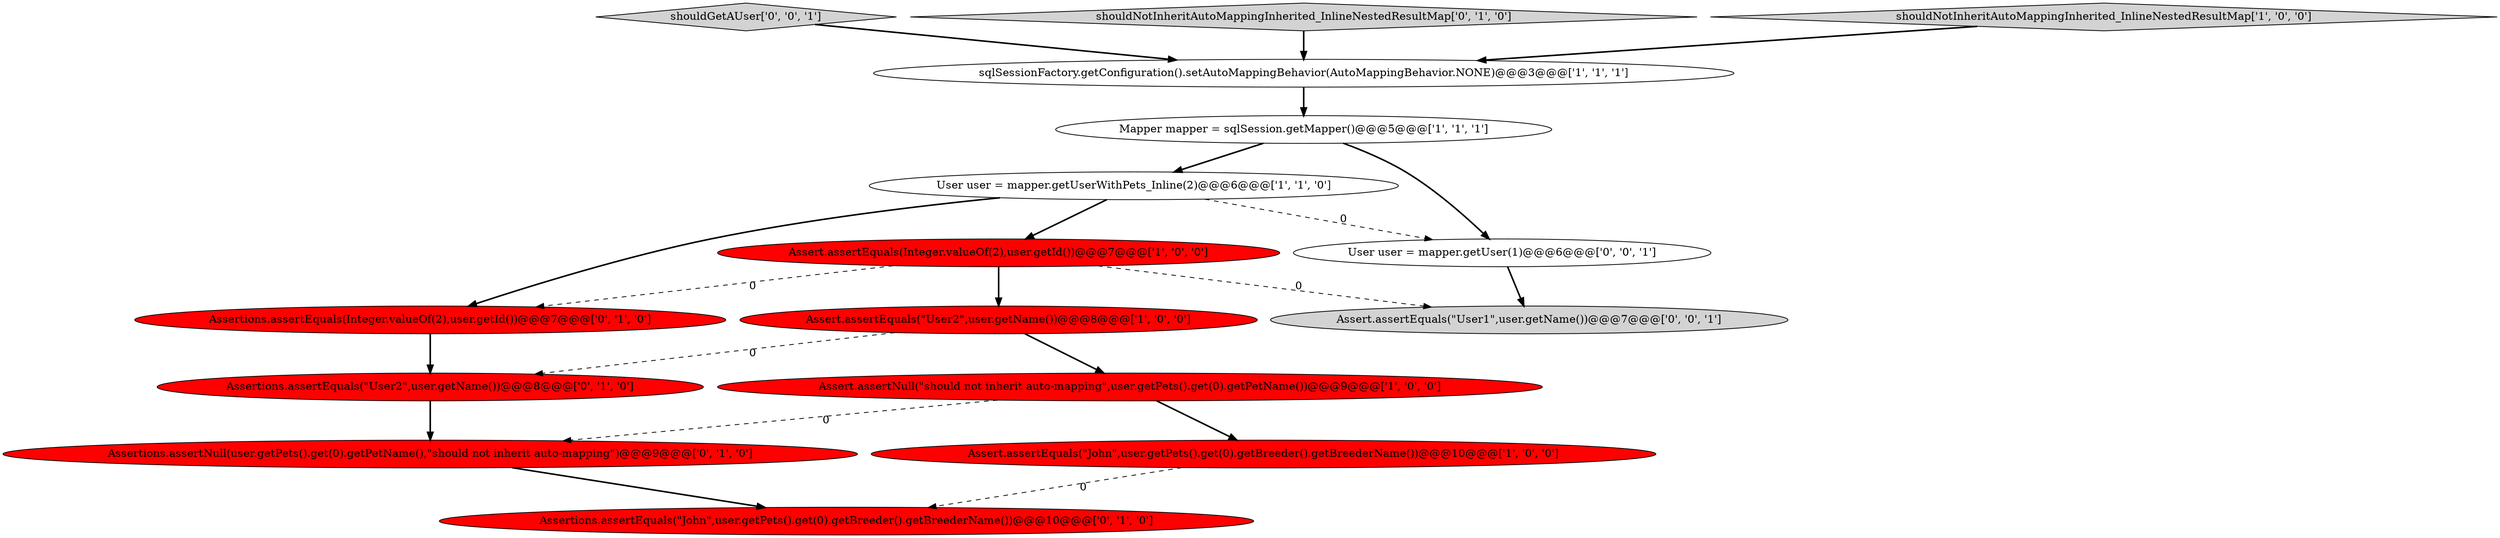digraph {
5 [style = filled, label = "User user = mapper.getUserWithPets_Inline(2)@@@6@@@['1', '1', '0']", fillcolor = white, shape = ellipse image = "AAA0AAABBB1BBB"];
11 [style = filled, label = "Assertions.assertEquals(\"John\",user.getPets().get(0).getBreeder().getBreederName())@@@10@@@['0', '1', '0']", fillcolor = red, shape = ellipse image = "AAA1AAABBB2BBB"];
8 [style = filled, label = "Assertions.assertEquals(Integer.valueOf(2),user.getId())@@@7@@@['0', '1', '0']", fillcolor = red, shape = ellipse image = "AAA1AAABBB2BBB"];
1 [style = filled, label = "Assert.assertEquals(\"User2\",user.getName())@@@8@@@['1', '0', '0']", fillcolor = red, shape = ellipse image = "AAA1AAABBB1BBB"];
15 [style = filled, label = "User user = mapper.getUser(1)@@@6@@@['0', '0', '1']", fillcolor = white, shape = ellipse image = "AAA0AAABBB3BBB"];
13 [style = filled, label = "shouldGetAUser['0', '0', '1']", fillcolor = lightgray, shape = diamond image = "AAA0AAABBB3BBB"];
3 [style = filled, label = "sqlSessionFactory.getConfiguration().setAutoMappingBehavior(AutoMappingBehavior.NONE)@@@3@@@['1', '1', '1']", fillcolor = white, shape = ellipse image = "AAA0AAABBB1BBB"];
12 [style = filled, label = "Assertions.assertNull(user.getPets().get(0).getPetName(),\"should not inherit auto-mapping\")@@@9@@@['0', '1', '0']", fillcolor = red, shape = ellipse image = "AAA1AAABBB2BBB"];
9 [style = filled, label = "shouldNotInheritAutoMappingInherited_InlineNestedResultMap['0', '1', '0']", fillcolor = lightgray, shape = diamond image = "AAA0AAABBB2BBB"];
4 [style = filled, label = "Assert.assertEquals(Integer.valueOf(2),user.getId())@@@7@@@['1', '0', '0']", fillcolor = red, shape = ellipse image = "AAA1AAABBB1BBB"];
14 [style = filled, label = "Assert.assertEquals(\"User1\",user.getName())@@@7@@@['0', '0', '1']", fillcolor = lightgray, shape = ellipse image = "AAA0AAABBB3BBB"];
10 [style = filled, label = "Assertions.assertEquals(\"User2\",user.getName())@@@8@@@['0', '1', '0']", fillcolor = red, shape = ellipse image = "AAA1AAABBB2BBB"];
6 [style = filled, label = "shouldNotInheritAutoMappingInherited_InlineNestedResultMap['1', '0', '0']", fillcolor = lightgray, shape = diamond image = "AAA0AAABBB1BBB"];
7 [style = filled, label = "Mapper mapper = sqlSession.getMapper()@@@5@@@['1', '1', '1']", fillcolor = white, shape = ellipse image = "AAA0AAABBB1BBB"];
2 [style = filled, label = "Assert.assertEquals(\"John\",user.getPets().get(0).getBreeder().getBreederName())@@@10@@@['1', '0', '0']", fillcolor = red, shape = ellipse image = "AAA1AAABBB1BBB"];
0 [style = filled, label = "Assert.assertNull(\"should not inherit auto-mapping\",user.getPets().get(0).getPetName())@@@9@@@['1', '0', '0']", fillcolor = red, shape = ellipse image = "AAA1AAABBB1BBB"];
6->3 [style = bold, label=""];
5->8 [style = bold, label=""];
8->10 [style = bold, label=""];
15->14 [style = bold, label=""];
0->2 [style = bold, label=""];
12->11 [style = bold, label=""];
1->0 [style = bold, label=""];
1->10 [style = dashed, label="0"];
0->12 [style = dashed, label="0"];
7->5 [style = bold, label=""];
13->3 [style = bold, label=""];
3->7 [style = bold, label=""];
10->12 [style = bold, label=""];
5->4 [style = bold, label=""];
4->8 [style = dashed, label="0"];
9->3 [style = bold, label=""];
7->15 [style = bold, label=""];
2->11 [style = dashed, label="0"];
4->14 [style = dashed, label="0"];
4->1 [style = bold, label=""];
5->15 [style = dashed, label="0"];
}
